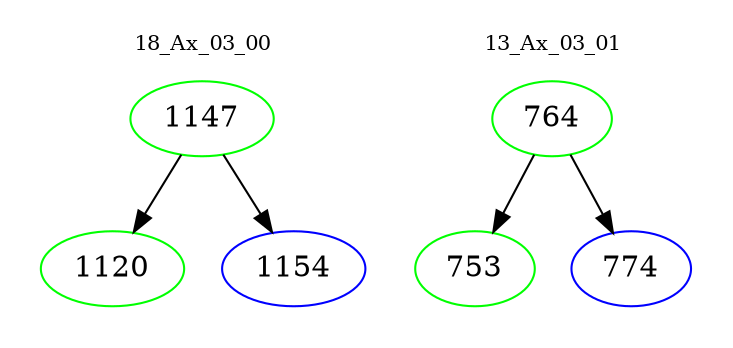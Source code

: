 digraph{
subgraph cluster_0 {
color = white
label = "18_Ax_03_00";
fontsize=10;
T0_1147 [label="1147", color="green"]
T0_1147 -> T0_1120 [color="black"]
T0_1120 [label="1120", color="green"]
T0_1147 -> T0_1154 [color="black"]
T0_1154 [label="1154", color="blue"]
}
subgraph cluster_1 {
color = white
label = "13_Ax_03_01";
fontsize=10;
T1_764 [label="764", color="green"]
T1_764 -> T1_753 [color="black"]
T1_753 [label="753", color="green"]
T1_764 -> T1_774 [color="black"]
T1_774 [label="774", color="blue"]
}
}
